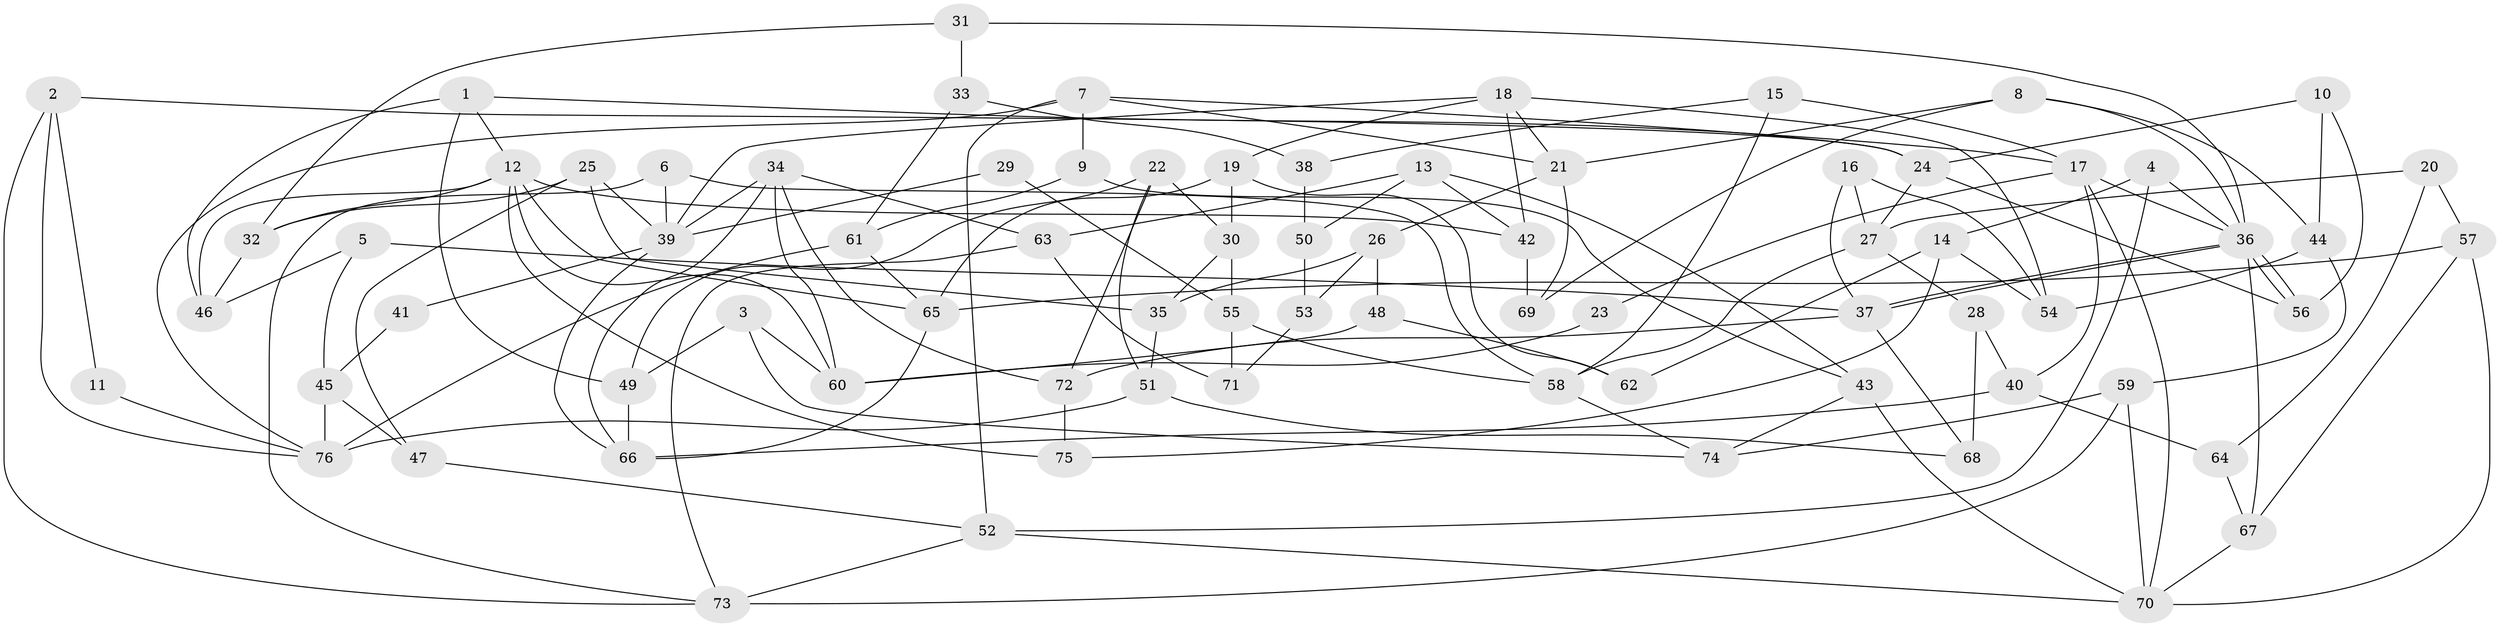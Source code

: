 // coarse degree distribution, {6: 0.2826086956521739, 7: 0.06521739130434782, 3: 0.10869565217391304, 8: 0.021739130434782608, 5: 0.10869565217391304, 4: 0.2826086956521739, 2: 0.043478260869565216, 1: 0.021739130434782608, 10: 0.021739130434782608, 9: 0.043478260869565216}
// Generated by graph-tools (version 1.1) at 2025/24/03/03/25 07:24:03]
// undirected, 76 vertices, 152 edges
graph export_dot {
graph [start="1"]
  node [color=gray90,style=filled];
  1;
  2;
  3;
  4;
  5;
  6;
  7;
  8;
  9;
  10;
  11;
  12;
  13;
  14;
  15;
  16;
  17;
  18;
  19;
  20;
  21;
  22;
  23;
  24;
  25;
  26;
  27;
  28;
  29;
  30;
  31;
  32;
  33;
  34;
  35;
  36;
  37;
  38;
  39;
  40;
  41;
  42;
  43;
  44;
  45;
  46;
  47;
  48;
  49;
  50;
  51;
  52;
  53;
  54;
  55;
  56;
  57;
  58;
  59;
  60;
  61;
  62;
  63;
  64;
  65;
  66;
  67;
  68;
  69;
  70;
  71;
  72;
  73;
  74;
  75;
  76;
  1 -- 12;
  1 -- 49;
  1 -- 17;
  1 -- 46;
  2 -- 73;
  2 -- 76;
  2 -- 11;
  2 -- 24;
  3 -- 49;
  3 -- 60;
  3 -- 74;
  4 -- 52;
  4 -- 36;
  4 -- 14;
  5 -- 37;
  5 -- 46;
  5 -- 45;
  6 -- 39;
  6 -- 58;
  6 -- 73;
  7 -- 21;
  7 -- 24;
  7 -- 9;
  7 -- 52;
  7 -- 76;
  8 -- 21;
  8 -- 36;
  8 -- 44;
  8 -- 69;
  9 -- 43;
  9 -- 61;
  10 -- 24;
  10 -- 44;
  10 -- 56;
  11 -- 76;
  12 -- 65;
  12 -- 46;
  12 -- 32;
  12 -- 42;
  12 -- 60;
  12 -- 75;
  13 -- 42;
  13 -- 63;
  13 -- 43;
  13 -- 50;
  14 -- 54;
  14 -- 62;
  14 -- 75;
  15 -- 58;
  15 -- 17;
  15 -- 38;
  16 -- 27;
  16 -- 37;
  16 -- 54;
  17 -- 36;
  17 -- 23;
  17 -- 40;
  17 -- 70;
  18 -- 54;
  18 -- 42;
  18 -- 19;
  18 -- 21;
  18 -- 39;
  19 -- 65;
  19 -- 30;
  19 -- 62;
  20 -- 64;
  20 -- 57;
  20 -- 27;
  21 -- 26;
  21 -- 69;
  22 -- 72;
  22 -- 51;
  22 -- 30;
  22 -- 49;
  23 -- 60;
  24 -- 56;
  24 -- 27;
  25 -- 47;
  25 -- 35;
  25 -- 32;
  25 -- 39;
  26 -- 48;
  26 -- 35;
  26 -- 53;
  27 -- 28;
  27 -- 58;
  28 -- 40;
  28 -- 68;
  29 -- 39;
  29 -- 55;
  30 -- 35;
  30 -- 55;
  31 -- 36;
  31 -- 32;
  31 -- 33;
  32 -- 46;
  33 -- 38;
  33 -- 61;
  34 -- 66;
  34 -- 39;
  34 -- 60;
  34 -- 63;
  34 -- 72;
  35 -- 51;
  36 -- 37;
  36 -- 37;
  36 -- 56;
  36 -- 56;
  36 -- 67;
  37 -- 72;
  37 -- 68;
  38 -- 50;
  39 -- 41;
  39 -- 66;
  40 -- 66;
  40 -- 64;
  41 -- 45;
  42 -- 69;
  43 -- 70;
  43 -- 74;
  44 -- 59;
  44 -- 54;
  45 -- 76;
  45 -- 47;
  47 -- 52;
  48 -- 62;
  48 -- 60;
  49 -- 66;
  50 -- 53;
  51 -- 68;
  51 -- 76;
  52 -- 70;
  52 -- 73;
  53 -- 71;
  55 -- 58;
  55 -- 71;
  57 -- 67;
  57 -- 70;
  57 -- 65;
  58 -- 74;
  59 -- 73;
  59 -- 74;
  59 -- 70;
  61 -- 65;
  61 -- 76;
  63 -- 73;
  63 -- 71;
  64 -- 67;
  65 -- 66;
  67 -- 70;
  72 -- 75;
}
